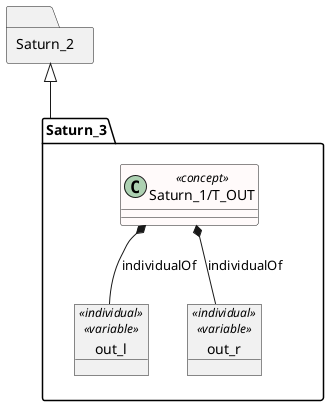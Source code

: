 @startuml

skinparam class {
 BackgroundColor<<association>> Darkorange 
 BackgroundColor<<concept>>  Snow 
} 
package Saturn_2  <<Folder>> {
}
package Saturn_3 <<Folder>> {
	class "Saturn_1/T_OUT" as T_OUT <<concept>> 
	 object out_l <<individual>>  <<variable>> 
	T_OUT *-- out_l : individualOf 
	 object out_r <<individual>>  <<variable>> 
	T_OUT *-- out_r : individualOf 

}
Saturn_2 <|-- Saturn_3
@enduml
